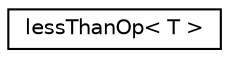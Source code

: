 digraph "Graphical Class Hierarchy"
{
 // LATEX_PDF_SIZE
  edge [fontname="Helvetica",fontsize="10",labelfontname="Helvetica",labelfontsize="10"];
  node [fontname="Helvetica",fontsize="10",shape=record];
  rankdir="LR";
  Node0 [label="lessThanOp\< T \>",height=0.2,width=0.4,color="black", fillcolor="white", style="filled",URL="$structpFlow_1_1lessThanOp.html",tooltip=" "];
}

